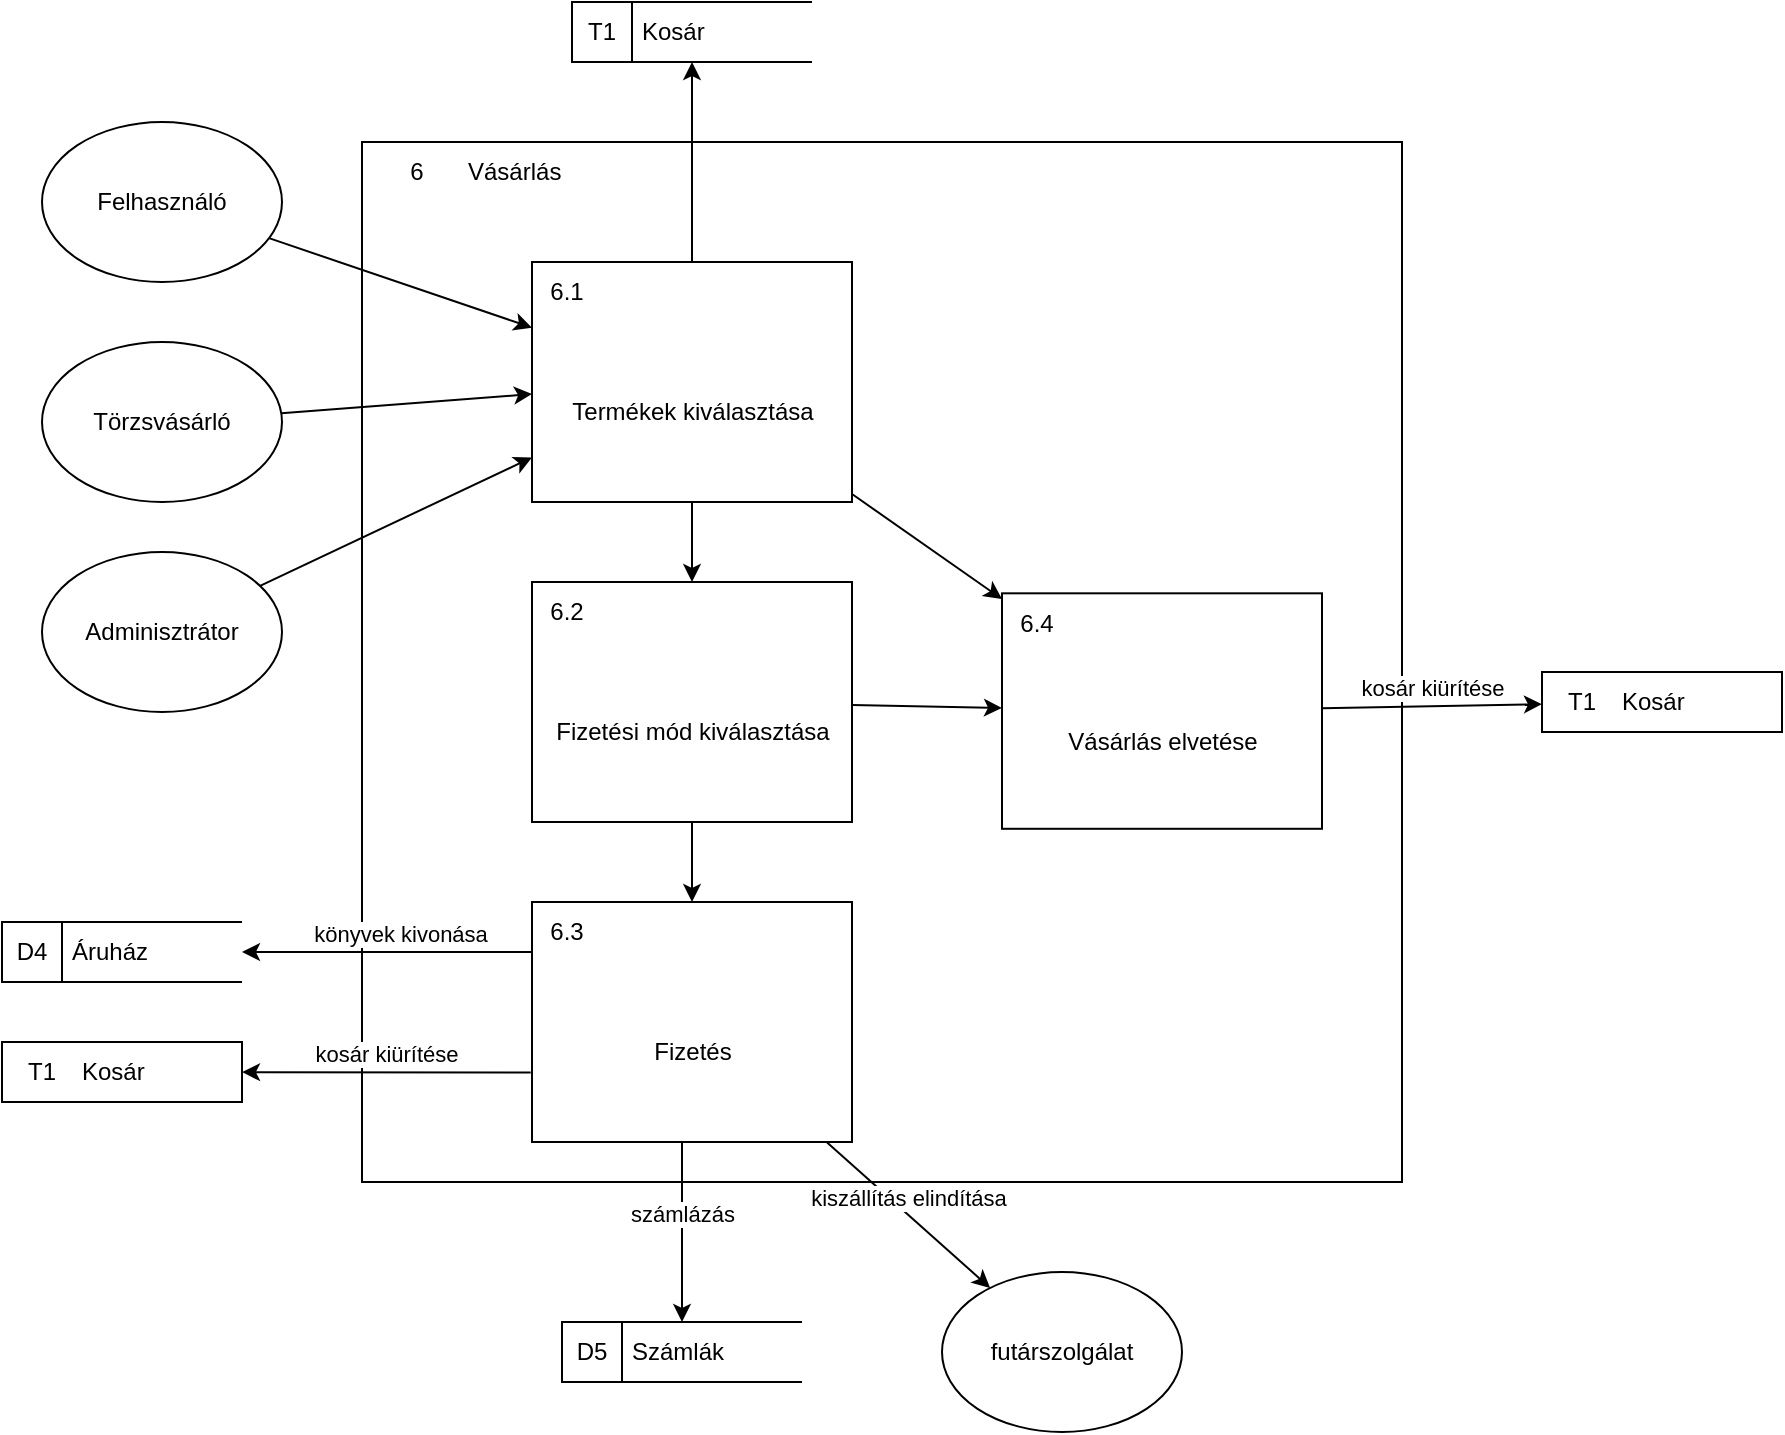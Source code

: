 <mxfile version="20.8.20" type="device"><diagram name="Page-1" id="q2tngoI2qkYXpFsVpN6W"><mxGraphModel dx="1028" dy="1781" grid="1" gridSize="10" guides="1" tooltips="1" connect="1" arrows="1" fold="1" page="1" pageScale="1" pageWidth="827" pageHeight="1169" math="0" shadow="0"><root><mxCell id="0"/><mxCell id="1" parent="0"/><mxCell id="48HOmCaY4UHRsoQmvxTO-1" value="" style="html=1;dashed=0;whitespace=wrap;shape=mxgraph.dfd.process;align=center;container=1;collapsible=0;spacingTop=30;" parent="1" vertex="1"><mxGeometry x="290" y="40" width="520" height="520" as="geometry"/></mxCell><mxCell id="sEBE5dHIH7aQbGFU7DAR-63" value="Vásárlás elvetése" style="html=1;dashed=0;whitespace=wrap;shape=mxgraph.dfd.process2;align=center;container=1;collapsible=0;spacingTop=30;" vertex="1" parent="48HOmCaY4UHRsoQmvxTO-1"><mxGeometry x="320" y="225.66" width="160" height="117.736" as="geometry"/></mxCell><mxCell id="sEBE5dHIH7aQbGFU7DAR-64" value="6.4" style="text;html=1;strokeColor=none;fillColor=none;align=center;verticalAlign=middle;whiteSpace=wrap;rounded=0;connectable=0;allowArrows=0;editable=1;movable=0;resizable=0;rotatable=0;deletable=0;locked=0;cloneable=0;" vertex="1" parent="sEBE5dHIH7aQbGFU7DAR-63"><mxGeometry width="35" height="30" as="geometry"/></mxCell><mxCell id="sEBE5dHIH7aQbGFU7DAR-65" value="" style="text;strokeColor=none;fillColor=none;align=left;verticalAlign=middle;whiteSpace=wrap;rounded=0;autosize=1;connectable=0;allowArrows=0;movable=0;resizable=0;rotatable=0;deletable=0;cloneable=0;spacingLeft=6;fontStyle=0;html=1;" vertex="1" parent="sEBE5dHIH7aQbGFU7DAR-63"><mxGeometry x="35" y="-5" width="50" height="40" as="geometry"/></mxCell><mxCell id="sEBE5dHIH7aQbGFU7DAR-32" value="6" style="text;html=1;strokeColor=none;fillColor=none;align=center;verticalAlign=middle;whiteSpace=wrap;rounded=0;movable=0;resizable=0;rotatable=0;cloneable=0;deletable=0;connectable=0;allowArrows=0;pointerEvents=1;" vertex="1" parent="1"><mxGeometry x="300" y="40" width="35" height="30" as="geometry"/></mxCell><mxCell id="sEBE5dHIH7aQbGFU7DAR-33" value="Vásárlás" style="text;html=1;strokeColor=none;fillColor=none;align=left;verticalAlign=middle;whiteSpace=wrap;rounded=0;movable=0;resizable=0;connectable=0;allowArrows=0;rotatable=0;cloneable=0;deletable=0;spacingLeft=6;autosize=1;resizeWidth=0;" vertex="1" parent="1"><mxGeometry x="335" y="40" width="70" height="30" as="geometry"/></mxCell><mxCell id="sEBE5dHIH7aQbGFU7DAR-34" value="Felhasználó" style="ellipse;whiteSpace=wrap;html=1;" vertex="1" parent="1"><mxGeometry x="130" y="30" width="120" height="80" as="geometry"/></mxCell><mxCell id="sEBE5dHIH7aQbGFU7DAR-35" value="Törzsvásárló" style="ellipse;whiteSpace=wrap;html=1;" vertex="1" parent="1"><mxGeometry x="130" y="140" width="120" height="80" as="geometry"/></mxCell><mxCell id="sEBE5dHIH7aQbGFU7DAR-36" value="Adminisztrátor" style="ellipse;whiteSpace=wrap;html=1;" vertex="1" parent="1"><mxGeometry x="130" y="245" width="120" height="80" as="geometry"/></mxCell><mxCell id="sEBE5dHIH7aQbGFU7DAR-37" value="Termékek kiválasztása" style="html=1;dashed=0;whitespace=wrap;shape=mxgraph.dfd.process2;align=center;container=1;collapsible=0;spacingTop=30;" vertex="1" parent="1"><mxGeometry x="375" y="100" width="160" height="120" as="geometry"/></mxCell><mxCell id="sEBE5dHIH7aQbGFU7DAR-38" value="6.1" style="text;html=1;strokeColor=none;fillColor=none;align=center;verticalAlign=middle;whiteSpace=wrap;rounded=0;connectable=0;allowArrows=0;editable=1;movable=0;resizable=0;rotatable=0;deletable=0;locked=0;cloneable=0;" vertex="1" parent="sEBE5dHIH7aQbGFU7DAR-37"><mxGeometry width="35" height="30" as="geometry"/></mxCell><mxCell id="sEBE5dHIH7aQbGFU7DAR-39" value="" style="text;strokeColor=none;fillColor=none;align=left;verticalAlign=middle;whiteSpace=wrap;rounded=0;autosize=1;connectable=0;allowArrows=0;movable=0;resizable=0;rotatable=0;deletable=0;cloneable=0;spacingLeft=6;fontStyle=0;html=1;" vertex="1" parent="sEBE5dHIH7aQbGFU7DAR-37"><mxGeometry x="35" y="-5" width="50" height="40" as="geometry"/></mxCell><mxCell id="sEBE5dHIH7aQbGFU7DAR-40" value="" style="endArrow=classic;html=1;rounded=0;verticalAlign=bottom;" edge="1" parent="1" source="sEBE5dHIH7aQbGFU7DAR-36" target="sEBE5dHIH7aQbGFU7DAR-37"><mxGeometry width="50" height="50" relative="1" as="geometry"><mxPoint x="370" y="30" as="sourcePoint"/><mxPoint x="490" y="30" as="targetPoint"/></mxGeometry></mxCell><mxCell id="sEBE5dHIH7aQbGFU7DAR-41" value="" style="endArrow=classic;html=1;rounded=0;verticalAlign=bottom;" edge="1" parent="1" source="sEBE5dHIH7aQbGFU7DAR-35" target="sEBE5dHIH7aQbGFU7DAR-37"><mxGeometry x="-0.13" y="18" width="50" height="50" relative="1" as="geometry"><mxPoint x="370" y="30" as="sourcePoint"/><mxPoint x="490" y="30" as="targetPoint"/><mxPoint as="offset"/></mxGeometry></mxCell><mxCell id="sEBE5dHIH7aQbGFU7DAR-42" value="" style="endArrow=classic;html=1;rounded=0;verticalAlign=bottom;" edge="1" parent="1" source="sEBE5dHIH7aQbGFU7DAR-34" target="sEBE5dHIH7aQbGFU7DAR-37"><mxGeometry width="50" height="50" relative="1" as="geometry"><mxPoint x="370" y="30" as="sourcePoint"/><mxPoint x="490" y="30" as="targetPoint"/></mxGeometry></mxCell><mxCell id="sEBE5dHIH7aQbGFU7DAR-43" value="Fizetési mód kiválasztása" style="html=1;dashed=0;whitespace=wrap;shape=mxgraph.dfd.process2;align=center;container=1;collapsible=0;spacingTop=30;" vertex="1" parent="1"><mxGeometry x="375" y="260" width="160" height="120" as="geometry"/></mxCell><mxCell id="sEBE5dHIH7aQbGFU7DAR-44" value="6.2" style="text;html=1;strokeColor=none;fillColor=none;align=center;verticalAlign=middle;whiteSpace=wrap;rounded=0;connectable=0;allowArrows=0;editable=1;movable=0;resizable=0;rotatable=0;deletable=0;locked=0;cloneable=0;" vertex="1" parent="sEBE5dHIH7aQbGFU7DAR-43"><mxGeometry width="35" height="30" as="geometry"/></mxCell><mxCell id="sEBE5dHIH7aQbGFU7DAR-45" value="" style="text;strokeColor=none;fillColor=none;align=left;verticalAlign=middle;whiteSpace=wrap;rounded=0;autosize=1;connectable=0;allowArrows=0;movable=0;resizable=0;rotatable=0;deletable=0;cloneable=0;spacingLeft=6;fontStyle=0;html=1;" vertex="1" parent="sEBE5dHIH7aQbGFU7DAR-43"><mxGeometry x="35" y="-5" width="50" height="40" as="geometry"/></mxCell><mxCell id="sEBE5dHIH7aQbGFU7DAR-46" value="" style="endArrow=classic;html=1;rounded=0;verticalAlign=bottom;" edge="1" parent="1" source="sEBE5dHIH7aQbGFU7DAR-37" target="sEBE5dHIH7aQbGFU7DAR-43"><mxGeometry x="-0.25" y="10" width="50" height="50" relative="1" as="geometry"><mxPoint x="500" y="280" as="sourcePoint"/><mxPoint x="620" y="280" as="targetPoint"/><mxPoint as="offset"/></mxGeometry></mxCell><mxCell id="sEBE5dHIH7aQbGFU7DAR-47" value="Fizetés" style="html=1;dashed=0;whitespace=wrap;shape=mxgraph.dfd.process2;align=center;container=1;collapsible=0;spacingTop=30;" vertex="1" parent="1"><mxGeometry x="375" y="420" width="160" height="120" as="geometry"/></mxCell><mxCell id="sEBE5dHIH7aQbGFU7DAR-48" value="6.3" style="text;html=1;strokeColor=none;fillColor=none;align=center;verticalAlign=middle;whiteSpace=wrap;rounded=0;connectable=0;allowArrows=0;editable=1;movable=0;resizable=0;rotatable=0;deletable=0;locked=0;cloneable=0;" vertex="1" parent="sEBE5dHIH7aQbGFU7DAR-47"><mxGeometry width="35" height="30" as="geometry"/></mxCell><mxCell id="sEBE5dHIH7aQbGFU7DAR-49" value="" style="text;strokeColor=none;fillColor=none;align=left;verticalAlign=middle;whiteSpace=wrap;rounded=0;autosize=1;connectable=0;allowArrows=0;movable=0;resizable=0;rotatable=0;deletable=0;cloneable=0;spacingLeft=6;fontStyle=0;html=1;" vertex="1" parent="sEBE5dHIH7aQbGFU7DAR-47"><mxGeometry x="35" y="-5" width="50" height="40" as="geometry"/></mxCell><mxCell id="sEBE5dHIH7aQbGFU7DAR-50" value="" style="endArrow=classic;html=1;rounded=0;verticalAlign=bottom;" edge="1" parent="1" source="sEBE5dHIH7aQbGFU7DAR-43" target="sEBE5dHIH7aQbGFU7DAR-47"><mxGeometry width="50" height="50" relative="1" as="geometry"><mxPoint x="500" y="350" as="sourcePoint"/><mxPoint x="620" y="350" as="targetPoint"/></mxGeometry></mxCell><mxCell id="sEBE5dHIH7aQbGFU7DAR-51" value="Áruház" style="html=1;dashed=0;whitespace=wrap;shape=mxgraph.dfd.dataStoreID;align=left;spacingLeft=33;container=1;collapsible=0;autosize=0;" vertex="1" parent="1"><mxGeometry x="110" y="430" width="120" height="30" as="geometry"/></mxCell><mxCell id="sEBE5dHIH7aQbGFU7DAR-52" value="D4" style="text;html=1;strokeColor=none;fillColor=none;align=center;verticalAlign=middle;whiteSpace=wrap;rounded=0;movable=0;resizable=0;rotatable=0;cloneable=0;deletable=0;allowArrows=0;connectable=0;" vertex="1" parent="sEBE5dHIH7aQbGFU7DAR-51"><mxGeometry width="30" height="30" as="geometry"/></mxCell><mxCell id="sEBE5dHIH7aQbGFU7DAR-53" value="könyvek kivonása" style="endArrow=classic;html=1;rounded=0;verticalAlign=bottom;exitX=0.003;exitY=0.208;exitDx=0;exitDy=0;exitPerimeter=0;" edge="1" parent="1" source="sEBE5dHIH7aQbGFU7DAR-47" target="sEBE5dHIH7aQbGFU7DAR-51"><mxGeometry x="-0.091" width="50" height="50" relative="1" as="geometry"><mxPoint x="530" y="510" as="sourcePoint"/><mxPoint x="650" y="510" as="targetPoint"/><mxPoint as="offset"/></mxGeometry></mxCell><mxCell id="sEBE5dHIH7aQbGFU7DAR-54" value="Számlák" style="html=1;dashed=0;whitespace=wrap;shape=mxgraph.dfd.dataStoreID;align=left;spacingLeft=33;container=1;collapsible=0;autosize=0;" vertex="1" parent="1"><mxGeometry x="390" y="630" width="120" height="30" as="geometry"/></mxCell><mxCell id="sEBE5dHIH7aQbGFU7DAR-55" value="D5" style="text;html=1;strokeColor=none;fillColor=none;align=center;verticalAlign=middle;whiteSpace=wrap;rounded=0;movable=0;resizable=0;rotatable=0;cloneable=0;deletable=0;allowArrows=0;connectable=0;" vertex="1" parent="sEBE5dHIH7aQbGFU7DAR-54"><mxGeometry width="30" height="30" as="geometry"/></mxCell><mxCell id="sEBE5dHIH7aQbGFU7DAR-56" value="számlázás" style="endArrow=classic;html=1;rounded=0;verticalAlign=bottom;" edge="1" parent="1" target="sEBE5dHIH7aQbGFU7DAR-54"><mxGeometry width="50" height="50" relative="1" as="geometry"><mxPoint x="450" y="540" as="sourcePoint"/><mxPoint x="620" y="430" as="targetPoint"/></mxGeometry></mxCell><mxCell id="sEBE5dHIH7aQbGFU7DAR-57" value="Kosár" style="html=1;dashed=0;whitespace=wrap;shape=mxgraph.dfd.dataStoreID2;align=left;spacingLeft=38;container=1;collapsible=0;" vertex="1" parent="1"><mxGeometry x="110" y="490" width="120" height="30" as="geometry"/></mxCell><mxCell id="sEBE5dHIH7aQbGFU7DAR-58" value="T1" style="text;html=1;strokeColor=none;fillColor=none;align=center;verticalAlign=middle;whiteSpace=wrap;rounded=0;connectable=0;allowArrows=0;movable=0;resizable=0;rotatable=0;cloneable=0;deletable=0;" vertex="1" parent="sEBE5dHIH7aQbGFU7DAR-57"><mxGeometry x="5" width="30" height="30" as="geometry"/></mxCell><mxCell id="sEBE5dHIH7aQbGFU7DAR-59" value="kosár kiürítése" style="endArrow=classic;html=1;rounded=0;verticalAlign=bottom;exitX=-0.004;exitY=0.71;exitDx=0;exitDy=0;exitPerimeter=0;" edge="1" parent="1" source="sEBE5dHIH7aQbGFU7DAR-47" target="sEBE5dHIH7aQbGFU7DAR-57"><mxGeometry width="50" height="50" relative="1" as="geometry"><mxPoint x="380" y="505" as="sourcePoint"/><mxPoint x="460" y="590" as="targetPoint"/></mxGeometry></mxCell><mxCell id="sEBE5dHIH7aQbGFU7DAR-60" value="Kosár" style="html=1;dashed=0;whitespace=wrap;shape=mxgraph.dfd.dataStoreID;align=left;spacingLeft=33;container=1;collapsible=0;autosize=0;" vertex="1" parent="1"><mxGeometry x="395" y="-30" width="120" height="30" as="geometry"/></mxCell><mxCell id="sEBE5dHIH7aQbGFU7DAR-61" value="T1" style="text;html=1;strokeColor=none;fillColor=none;align=center;verticalAlign=middle;whiteSpace=wrap;rounded=0;movable=0;resizable=0;rotatable=0;cloneable=0;deletable=0;allowArrows=0;connectable=0;" vertex="1" parent="sEBE5dHIH7aQbGFU7DAR-60"><mxGeometry width="30" height="30" as="geometry"/></mxCell><mxCell id="sEBE5dHIH7aQbGFU7DAR-62" value="" style="endArrow=classic;html=1;rounded=0;verticalAlign=bottom;" edge="1" parent="1" source="sEBE5dHIH7aQbGFU7DAR-37" target="sEBE5dHIH7aQbGFU7DAR-60"><mxGeometry width="50" height="50" relative="1" as="geometry"><mxPoint x="370" y="40" as="sourcePoint"/><mxPoint x="490" y="40" as="targetPoint"/><Array as="points"/></mxGeometry></mxCell><mxCell id="sEBE5dHIH7aQbGFU7DAR-66" value="" style="endArrow=classic;html=1;rounded=0;verticalAlign=bottom;" edge="1" parent="1" source="sEBE5dHIH7aQbGFU7DAR-37" target="sEBE5dHIH7aQbGFU7DAR-63"><mxGeometry width="50" height="50" relative="1" as="geometry"><mxPoint x="360" y="300" as="sourcePoint"/><mxPoint x="480" y="300" as="targetPoint"/></mxGeometry></mxCell><mxCell id="sEBE5dHIH7aQbGFU7DAR-67" value="" style="endArrow=classic;html=1;rounded=0;verticalAlign=bottom;" edge="1" parent="1" source="sEBE5dHIH7aQbGFU7DAR-43" target="sEBE5dHIH7aQbGFU7DAR-63"><mxGeometry width="50" height="50" relative="1" as="geometry"><mxPoint x="360" y="300" as="sourcePoint"/><mxPoint x="480" y="300" as="targetPoint"/></mxGeometry></mxCell><mxCell id="sEBE5dHIH7aQbGFU7DAR-69" value="Kosár" style="html=1;dashed=0;whitespace=wrap;shape=mxgraph.dfd.dataStoreID2;align=left;spacingLeft=38;container=1;collapsible=0;" vertex="1" parent="1"><mxGeometry x="880" y="305" width="120" height="30" as="geometry"/></mxCell><mxCell id="sEBE5dHIH7aQbGFU7DAR-70" value="T1" style="text;html=1;strokeColor=none;fillColor=none;align=center;verticalAlign=middle;whiteSpace=wrap;rounded=0;connectable=0;allowArrows=0;movable=0;resizable=0;rotatable=0;cloneable=0;deletable=0;" vertex="1" parent="sEBE5dHIH7aQbGFU7DAR-69"><mxGeometry x="5" width="30" height="30" as="geometry"/></mxCell><mxCell id="sEBE5dHIH7aQbGFU7DAR-71" value="kosár kiürítése" style="endArrow=classic;html=1;rounded=0;verticalAlign=bottom;" edge="1" parent="1" target="sEBE5dHIH7aQbGFU7DAR-69" source="sEBE5dHIH7aQbGFU7DAR-63"><mxGeometry width="50" height="50" relative="1" as="geometry"><mxPoint x="1094" y="320" as="sourcePoint"/><mxPoint x="1180" y="405" as="targetPoint"/></mxGeometry></mxCell><mxCell id="sEBE5dHIH7aQbGFU7DAR-72" value="futárszolgálat" style="ellipse;whiteSpace=wrap;html=1;" vertex="1" parent="1"><mxGeometry x="580" y="605" width="120" height="80" as="geometry"/></mxCell><mxCell id="sEBE5dHIH7aQbGFU7DAR-73" value="kiszállítás elindítása" style="endArrow=classic;html=1;rounded=0;verticalAlign=bottom;" edge="1" parent="1" source="sEBE5dHIH7aQbGFU7DAR-47" target="sEBE5dHIH7aQbGFU7DAR-72"><mxGeometry width="50" height="50" relative="1" as="geometry"><mxPoint x="250" y="680" as="sourcePoint"/><mxPoint x="370" y="680" as="targetPoint"/></mxGeometry></mxCell></root></mxGraphModel></diagram></mxfile>